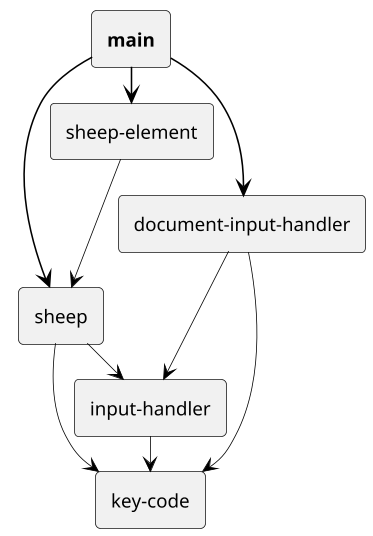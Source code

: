 @startuml

scale max 1920 width
top to bottom direction

skinparam nodesep 12
skinparam ranksep 23
skinparam monochrome true
skinparam shadowing false
skinparam defaultFontName Tahoma
skinparam defaultFontSize 12
skinparam roundCorner 6
skinparam dpi 150
skinparam arrowColor black
skinparam arrowThickness 0.5
skinparam packageTitleAlignment left

' oval
skinparam usecase {
  borderThickness 0.5
}

' rectangle
skinparam rectangle {
  borderThickness 0.5
}

' component
skinparam component {
  borderThickness 1
}


rectangle "document-input-handler" as _document_input_handler
rectangle "input-handler" as _input_handler
rectangle "key-code" as _key_code
rectangle "<b>main</b>" as _main
rectangle "sheep" as _sheep
rectangle "sheep-element" as _sheep_element


_document_input_handler ---> _input_handler
_document_input_handler ---> _key_code
_input_handler --> _key_code
_main --[thickness=1]> _document_input_handler
_main -[thickness=1]> _sheep
_main --[thickness=1]> _sheep_element
_sheep --> _input_handler
_sheep --> _key_code
_sheep_element ---> _sheep

@enduml

' View and edit on https://arkit.pro